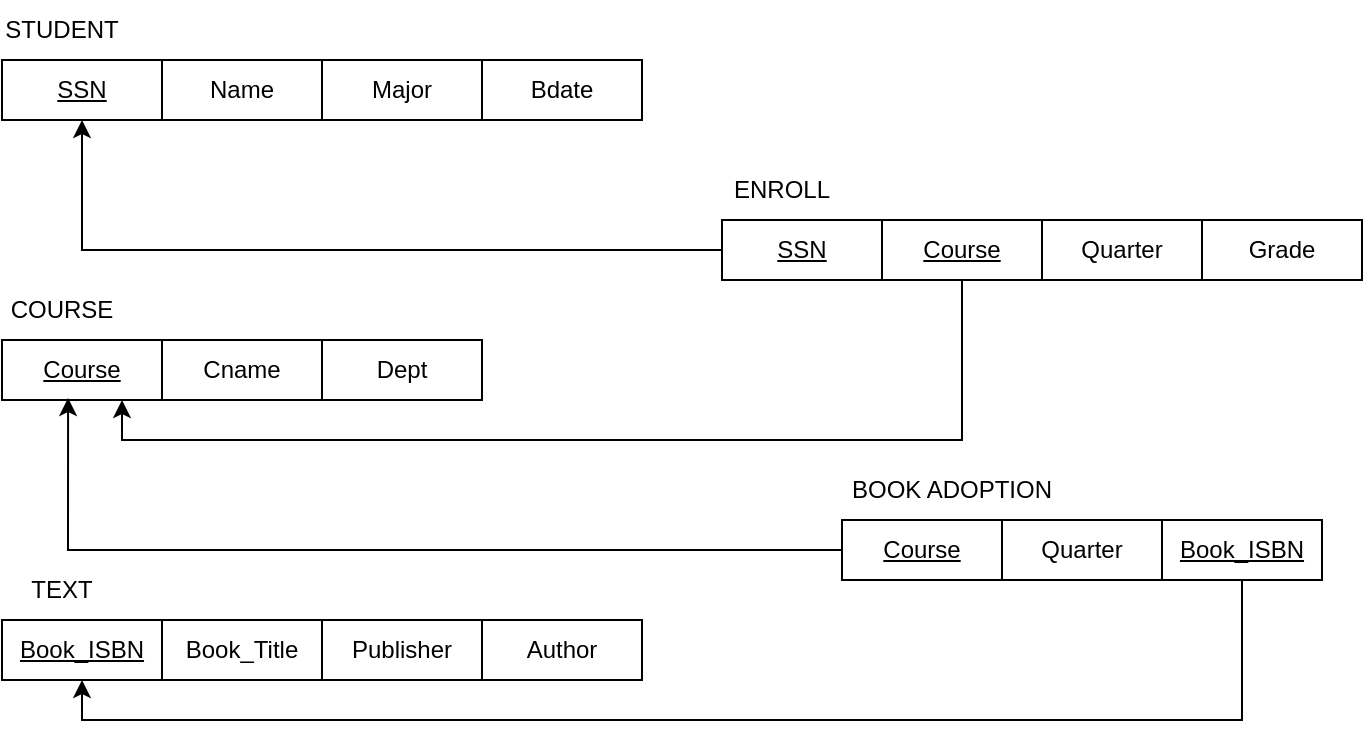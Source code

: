 <mxfile version="22.1.21" type="github">
  <diagram name="Page-1" id="1m114eHfycUIeuC0JqEf">
    <mxGraphModel dx="789" dy="525" grid="1" gridSize="10" guides="1" tooltips="1" connect="1" arrows="1" fold="1" page="1" pageScale="1" pageWidth="850" pageHeight="1100" math="0" shadow="0">
      <root>
        <mxCell id="0" />
        <mxCell id="1" parent="0" />
        <mxCell id="3kA8dH4HSpJ8FDZU2K3y-5" value="STUDENT" style="text;html=1;strokeColor=none;fillColor=none;align=center;verticalAlign=middle;whiteSpace=wrap;rounded=0;" vertex="1" parent="1">
          <mxGeometry x="80" y="40" width="60" height="30" as="geometry" />
        </mxCell>
        <mxCell id="3kA8dH4HSpJ8FDZU2K3y-7" value="SSN" style="rounded=0;whiteSpace=wrap;html=1;fontStyle=4" vertex="1" parent="1">
          <mxGeometry x="80" y="70" width="80" height="30" as="geometry" />
        </mxCell>
        <mxCell id="3kA8dH4HSpJ8FDZU2K3y-8" value="Name" style="rounded=0;whiteSpace=wrap;html=1;" vertex="1" parent="1">
          <mxGeometry x="160" y="70" width="80" height="30" as="geometry" />
        </mxCell>
        <mxCell id="3kA8dH4HSpJ8FDZU2K3y-10" value="Major" style="rounded=0;whiteSpace=wrap;html=1;" vertex="1" parent="1">
          <mxGeometry x="240" y="70" width="80" height="30" as="geometry" />
        </mxCell>
        <mxCell id="3kA8dH4HSpJ8FDZU2K3y-13" value="Bdate" style="rounded=0;whiteSpace=wrap;html=1;" vertex="1" parent="1">
          <mxGeometry x="320" y="70" width="80" height="30" as="geometry" />
        </mxCell>
        <mxCell id="3kA8dH4HSpJ8FDZU2K3y-15" value="COURSE" style="text;html=1;strokeColor=none;fillColor=none;align=center;verticalAlign=middle;whiteSpace=wrap;rounded=0;" vertex="1" parent="1">
          <mxGeometry x="80" y="180" width="60" height="30" as="geometry" />
        </mxCell>
        <mxCell id="3kA8dH4HSpJ8FDZU2K3y-16" value="Course" style="rounded=0;whiteSpace=wrap;html=1;fontStyle=4" vertex="1" parent="1">
          <mxGeometry x="80" y="210" width="80" height="30" as="geometry" />
        </mxCell>
        <mxCell id="3kA8dH4HSpJ8FDZU2K3y-17" value="Cname" style="rounded=0;whiteSpace=wrap;html=1;" vertex="1" parent="1">
          <mxGeometry x="160" y="210" width="80" height="30" as="geometry" />
        </mxCell>
        <mxCell id="3kA8dH4HSpJ8FDZU2K3y-18" value="Dept" style="rounded=0;whiteSpace=wrap;html=1;" vertex="1" parent="1">
          <mxGeometry x="240" y="210" width="80" height="30" as="geometry" />
        </mxCell>
        <mxCell id="3kA8dH4HSpJ8FDZU2K3y-23" value="" style="rounded=0;whiteSpace=wrap;html=1;" vertex="1" parent="1">
          <mxGeometry x="440" y="150" width="320" height="30" as="geometry" />
        </mxCell>
        <mxCell id="3kA8dH4HSpJ8FDZU2K3y-24" value="ENROLL" style="text;html=1;strokeColor=none;fillColor=none;align=center;verticalAlign=middle;whiteSpace=wrap;rounded=0;" vertex="1" parent="1">
          <mxGeometry x="440" y="120" width="60" height="30" as="geometry" />
        </mxCell>
        <mxCell id="3kA8dH4HSpJ8FDZU2K3y-44" style="edgeStyle=orthogonalEdgeStyle;rounded=0;orthogonalLoop=1;jettySize=auto;html=1;entryX=0.5;entryY=1;entryDx=0;entryDy=0;" edge="1" parent="1" source="3kA8dH4HSpJ8FDZU2K3y-25" target="3kA8dH4HSpJ8FDZU2K3y-7">
          <mxGeometry relative="1" as="geometry" />
        </mxCell>
        <mxCell id="3kA8dH4HSpJ8FDZU2K3y-25" value="SSN" style="rounded=0;whiteSpace=wrap;html=1;fontStyle=4" vertex="1" parent="1">
          <mxGeometry x="440" y="150" width="80" height="30" as="geometry" />
        </mxCell>
        <mxCell id="3kA8dH4HSpJ8FDZU2K3y-42" style="edgeStyle=orthogonalEdgeStyle;rounded=0;orthogonalLoop=1;jettySize=auto;html=1;" edge="1" parent="1">
          <mxGeometry relative="1" as="geometry">
            <mxPoint x="560" y="170" as="sourcePoint" />
            <mxPoint x="140" y="240" as="targetPoint" />
            <Array as="points">
              <mxPoint x="560" y="260" />
              <mxPoint x="140" y="260" />
            </Array>
          </mxGeometry>
        </mxCell>
        <mxCell id="3kA8dH4HSpJ8FDZU2K3y-26" value="Course" style="rounded=0;whiteSpace=wrap;html=1;fontStyle=4" vertex="1" parent="1">
          <mxGeometry x="520" y="150" width="80" height="30" as="geometry" />
        </mxCell>
        <mxCell id="3kA8dH4HSpJ8FDZU2K3y-27" value="Quarter" style="rounded=0;whiteSpace=wrap;html=1;" vertex="1" parent="1">
          <mxGeometry x="600" y="150" width="80" height="30" as="geometry" />
        </mxCell>
        <mxCell id="3kA8dH4HSpJ8FDZU2K3y-28" value="Grade" style="rounded=0;whiteSpace=wrap;html=1;" vertex="1" parent="1">
          <mxGeometry x="680" y="150" width="80" height="30" as="geometry" />
        </mxCell>
        <mxCell id="3kA8dH4HSpJ8FDZU2K3y-30" value="BOOK ADOPTION" style="text;html=1;strokeColor=none;fillColor=none;align=center;verticalAlign=middle;whiteSpace=wrap;rounded=0;" vertex="1" parent="1">
          <mxGeometry x="500" y="270" width="110" height="30" as="geometry" />
        </mxCell>
        <mxCell id="3kA8dH4HSpJ8FDZU2K3y-32" value="Course" style="rounded=0;whiteSpace=wrap;html=1;fontStyle=4" vertex="1" parent="1">
          <mxGeometry x="500" y="300" width="80" height="30" as="geometry" />
        </mxCell>
        <mxCell id="3kA8dH4HSpJ8FDZU2K3y-33" value="Quarter" style="rounded=0;whiteSpace=wrap;html=1;" vertex="1" parent="1">
          <mxGeometry x="580" y="300" width="80" height="30" as="geometry" />
        </mxCell>
        <mxCell id="3kA8dH4HSpJ8FDZU2K3y-45" style="edgeStyle=orthogonalEdgeStyle;rounded=0;orthogonalLoop=1;jettySize=auto;html=1;entryX=0.5;entryY=1;entryDx=0;entryDy=0;" edge="1" parent="1" source="3kA8dH4HSpJ8FDZU2K3y-34" target="3kA8dH4HSpJ8FDZU2K3y-38">
          <mxGeometry relative="1" as="geometry">
            <Array as="points">
              <mxPoint x="700" y="400" />
              <mxPoint x="120" y="400" />
            </Array>
          </mxGeometry>
        </mxCell>
        <mxCell id="3kA8dH4HSpJ8FDZU2K3y-34" value="Book_ISBN" style="rounded=0;whiteSpace=wrap;html=1;fontStyle=4" vertex="1" parent="1">
          <mxGeometry x="660" y="300" width="80" height="30" as="geometry" />
        </mxCell>
        <mxCell id="3kA8dH4HSpJ8FDZU2K3y-36" value="" style="rounded=0;whiteSpace=wrap;html=1;" vertex="1" parent="1">
          <mxGeometry x="80" y="350" width="320" height="30" as="geometry" />
        </mxCell>
        <mxCell id="3kA8dH4HSpJ8FDZU2K3y-37" value="TEXT" style="text;html=1;strokeColor=none;fillColor=none;align=center;verticalAlign=middle;whiteSpace=wrap;rounded=0;" vertex="1" parent="1">
          <mxGeometry x="90" y="320" width="40" height="30" as="geometry" />
        </mxCell>
        <mxCell id="3kA8dH4HSpJ8FDZU2K3y-38" value="Book_ISBN" style="rounded=0;whiteSpace=wrap;html=1;fontStyle=4" vertex="1" parent="1">
          <mxGeometry x="80" y="350" width="80" height="30" as="geometry" />
        </mxCell>
        <mxCell id="3kA8dH4HSpJ8FDZU2K3y-39" value="Book_Title" style="rounded=0;whiteSpace=wrap;html=1;" vertex="1" parent="1">
          <mxGeometry x="160" y="350" width="80" height="30" as="geometry" />
        </mxCell>
        <mxCell id="3kA8dH4HSpJ8FDZU2K3y-40" value="Publisher" style="rounded=0;whiteSpace=wrap;html=1;" vertex="1" parent="1">
          <mxGeometry x="240" y="350" width="80" height="30" as="geometry" />
        </mxCell>
        <mxCell id="3kA8dH4HSpJ8FDZU2K3y-41" value="Author" style="rounded=0;whiteSpace=wrap;html=1;" vertex="1" parent="1">
          <mxGeometry x="320" y="350" width="80" height="30" as="geometry" />
        </mxCell>
        <mxCell id="3kA8dH4HSpJ8FDZU2K3y-43" style="edgeStyle=orthogonalEdgeStyle;rounded=0;orthogonalLoop=1;jettySize=auto;html=1;entryX=0.413;entryY=0.967;entryDx=0;entryDy=0;entryPerimeter=0;" edge="1" parent="1" source="3kA8dH4HSpJ8FDZU2K3y-32" target="3kA8dH4HSpJ8FDZU2K3y-16">
          <mxGeometry relative="1" as="geometry" />
        </mxCell>
      </root>
    </mxGraphModel>
  </diagram>
</mxfile>
